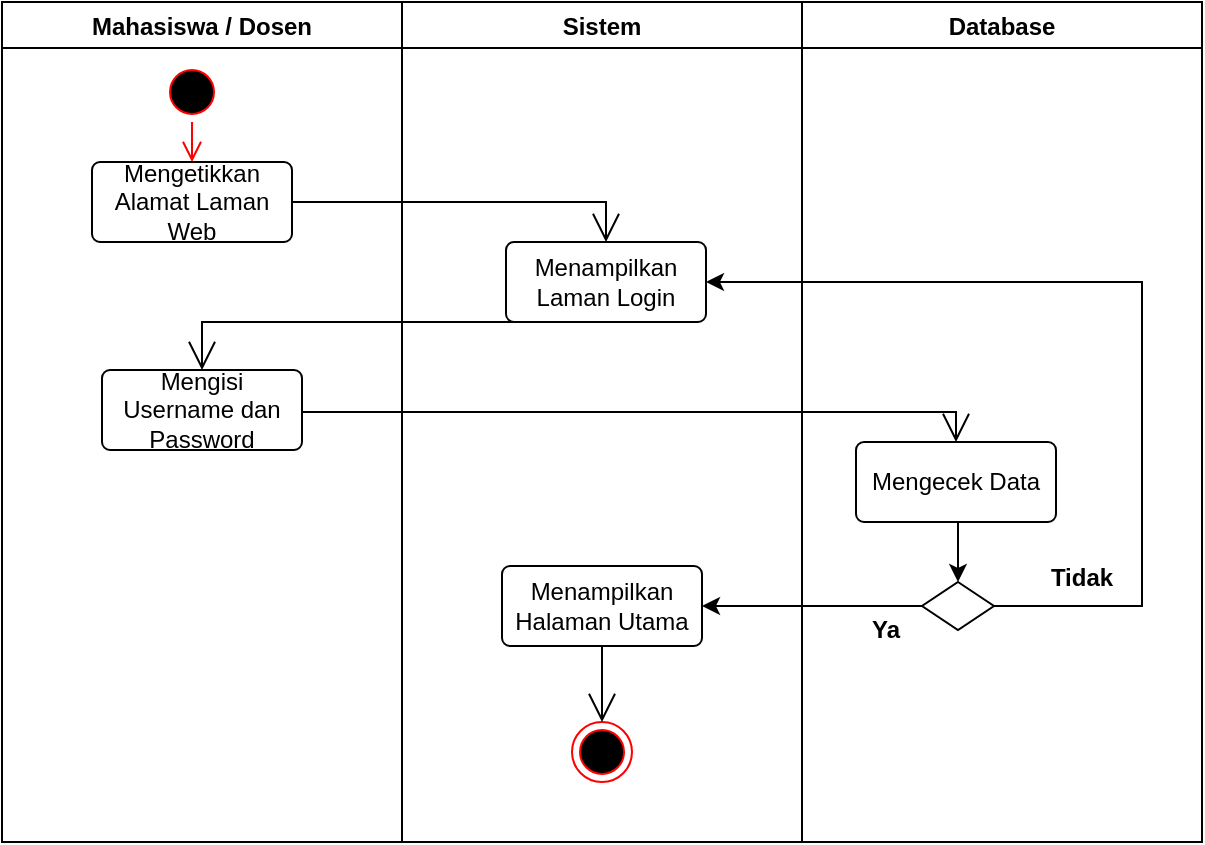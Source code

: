 <mxfile version="16.1.2" type="github"><diagram id="jktMuCbY1RKxJo_EEakk" name="Page-1"><mxGraphModel dx="782" dy="379" grid="1" gridSize="10" guides="1" tooltips="1" connect="1" arrows="1" fold="1" page="1" pageScale="1" pageWidth="850" pageHeight="1100" math="0" shadow="0"><root><mxCell id="0"/><mxCell id="1" parent="0"/><mxCell id="2s5wOE44mvXWKUw3ZISF-1" value="Mahasiswa / Dosen" style="swimlane;" vertex="1" parent="1"><mxGeometry x="60" y="30" width="200" height="420" as="geometry"><mxRectangle x="60" y="30" width="140" height="23" as="alternateBounds"/></mxGeometry></mxCell><mxCell id="2s5wOE44mvXWKUw3ZISF-4" value="" style="ellipse;html=1;shape=startState;fillColor=#000000;strokeColor=#ff0000;" vertex="1" parent="2s5wOE44mvXWKUw3ZISF-1"><mxGeometry x="80" y="30" width="30" height="30" as="geometry"/></mxCell><mxCell id="2s5wOE44mvXWKUw3ZISF-5" value="" style="edgeStyle=orthogonalEdgeStyle;html=1;verticalAlign=bottom;endArrow=open;endSize=8;strokeColor=#ff0000;rounded=0;entryX=0.5;entryY=0;entryDx=0;entryDy=0;" edge="1" source="2s5wOE44mvXWKUw3ZISF-4" parent="2s5wOE44mvXWKUw3ZISF-1" target="2s5wOE44mvXWKUw3ZISF-6"><mxGeometry relative="1" as="geometry"><mxPoint x="95" y="120" as="targetPoint"/></mxGeometry></mxCell><mxCell id="2s5wOE44mvXWKUw3ZISF-6" value="Mengetikkan Alamat Laman Web" style="rounded=1;arcSize=10;whiteSpace=wrap;html=1;align=center;" vertex="1" parent="2s5wOE44mvXWKUw3ZISF-1"><mxGeometry x="45" y="80" width="100" height="40" as="geometry"/></mxCell><mxCell id="2s5wOE44mvXWKUw3ZISF-8" value="Mengisi Username dan Password" style="rounded=1;arcSize=10;whiteSpace=wrap;html=1;align=center;" vertex="1" parent="2s5wOE44mvXWKUw3ZISF-1"><mxGeometry x="50" y="184" width="100" height="40" as="geometry"/></mxCell><mxCell id="2s5wOE44mvXWKUw3ZISF-2" value="Sistem" style="swimlane;" vertex="1" parent="1"><mxGeometry x="260" y="30" width="200" height="420" as="geometry"/></mxCell><mxCell id="2s5wOE44mvXWKUw3ZISF-7" value="Menampilkan Laman Login" style="rounded=1;arcSize=10;whiteSpace=wrap;html=1;align=center;" vertex="1" parent="2s5wOE44mvXWKUw3ZISF-2"><mxGeometry x="52" y="120" width="100" height="40" as="geometry"/></mxCell><mxCell id="2s5wOE44mvXWKUw3ZISF-10" value="Menampilkan Halaman Utama" style="rounded=1;arcSize=10;whiteSpace=wrap;html=1;align=center;" vertex="1" parent="2s5wOE44mvXWKUw3ZISF-2"><mxGeometry x="50" y="282" width="100" height="40" as="geometry"/></mxCell><mxCell id="2s5wOE44mvXWKUw3ZISF-12" value="" style="endArrow=open;endFill=1;endSize=12;html=1;rounded=0;entryX=0.5;entryY=0;entryDx=0;entryDy=0;" edge="1" parent="2s5wOE44mvXWKUw3ZISF-2" target="2s5wOE44mvXWKUw3ZISF-8"><mxGeometry width="160" relative="1" as="geometry"><mxPoint x="100" y="160" as="sourcePoint"/><mxPoint x="260" y="160" as="targetPoint"/><Array as="points"><mxPoint x="-100" y="160"/></Array></mxGeometry></mxCell><mxCell id="2s5wOE44mvXWKUw3ZISF-21" value="" style="ellipse;html=1;shape=endState;fillColor=#000000;strokeColor=#ff0000;" vertex="1" parent="2s5wOE44mvXWKUw3ZISF-2"><mxGeometry x="85" y="360" width="30" height="30" as="geometry"/></mxCell><mxCell id="2s5wOE44mvXWKUw3ZISF-22" value="" style="endArrow=open;endFill=1;endSize=12;html=1;rounded=0;exitX=0.5;exitY=1;exitDx=0;exitDy=0;entryX=0.5;entryY=0;entryDx=0;entryDy=0;" edge="1" parent="2s5wOE44mvXWKUw3ZISF-2" source="2s5wOE44mvXWKUw3ZISF-10" target="2s5wOE44mvXWKUw3ZISF-21"><mxGeometry width="160" relative="1" as="geometry"><mxPoint x="-60" y="350" as="sourcePoint"/><mxPoint x="100" y="350" as="targetPoint"/></mxGeometry></mxCell><mxCell id="2s5wOE44mvXWKUw3ZISF-3" value="Database" style="swimlane;" vertex="1" parent="1"><mxGeometry x="460" y="30" width="200" height="420" as="geometry"/></mxCell><mxCell id="2s5wOE44mvXWKUw3ZISF-32" style="edgeStyle=orthogonalEdgeStyle;rounded=0;orthogonalLoop=1;jettySize=auto;html=1;exitX=0.5;exitY=1;exitDx=0;exitDy=0;entryX=0.5;entryY=0;entryDx=0;entryDy=0;" edge="1" parent="2s5wOE44mvXWKUw3ZISF-3" source="2s5wOE44mvXWKUw3ZISF-9" target="2s5wOE44mvXWKUw3ZISF-14"><mxGeometry relative="1" as="geometry"/></mxCell><mxCell id="2s5wOE44mvXWKUw3ZISF-9" value="Mengecek Data" style="rounded=1;arcSize=10;whiteSpace=wrap;html=1;align=center;" vertex="1" parent="2s5wOE44mvXWKUw3ZISF-3"><mxGeometry x="27" y="220" width="100" height="40" as="geometry"/></mxCell><mxCell id="2s5wOE44mvXWKUw3ZISF-25" value="Tidak" style="text;align=center;fontStyle=1;verticalAlign=middle;spacingLeft=3;spacingRight=3;strokeColor=none;rotatable=0;points=[[0,0.5],[1,0.5]];portConstraint=eastwest;" vertex="1" parent="2s5wOE44mvXWKUw3ZISF-3"><mxGeometry x="120" y="274" width="40" height="26" as="geometry"/></mxCell><mxCell id="2s5wOE44mvXWKUw3ZISF-24" value="Ya" style="text;align=center;fontStyle=1;verticalAlign=middle;spacingLeft=3;spacingRight=3;strokeColor=none;rotatable=0;points=[[0,0.5],[1,0.5]];portConstraint=eastwest;" vertex="1" parent="2s5wOE44mvXWKUw3ZISF-3"><mxGeometry x="27" y="300" width="30" height="26" as="geometry"/></mxCell><mxCell id="2s5wOE44mvXWKUw3ZISF-14" value="" style="shape=rhombus;perimeter=rhombusPerimeter;whiteSpace=wrap;html=1;align=center;" vertex="1" parent="2s5wOE44mvXWKUw3ZISF-3"><mxGeometry x="60" y="290" width="36" height="24" as="geometry"/></mxCell><mxCell id="2s5wOE44mvXWKUw3ZISF-11" value="" style="endArrow=open;endFill=1;endSize=12;html=1;rounded=0;entryX=0.5;entryY=0;entryDx=0;entryDy=0;exitX=1;exitY=0.5;exitDx=0;exitDy=0;" edge="1" parent="1" source="2s5wOE44mvXWKUw3ZISF-6" target="2s5wOE44mvXWKUw3ZISF-7"><mxGeometry width="160" relative="1" as="geometry"><mxPoint x="205" y="139.5" as="sourcePoint"/><mxPoint x="365" y="139.5" as="targetPoint"/><Array as="points"><mxPoint x="362" y="130"/></Array></mxGeometry></mxCell><mxCell id="2s5wOE44mvXWKUw3ZISF-17" value="" style="endArrow=open;endFill=1;endSize=12;html=1;rounded=0;exitX=1;exitY=0.5;exitDx=0;exitDy=0;entryX=0.5;entryY=0;entryDx=0;entryDy=0;" edge="1" parent="1" target="2s5wOE44mvXWKUw3ZISF-9"><mxGeometry width="160" relative="1" as="geometry"><mxPoint x="210" y="235" as="sourcePoint"/><mxPoint x="544" y="251" as="targetPoint"/><Array as="points"><mxPoint x="537" y="235"/></Array></mxGeometry></mxCell><mxCell id="2s5wOE44mvXWKUw3ZISF-30" style="edgeStyle=orthogonalEdgeStyle;rounded=0;orthogonalLoop=1;jettySize=auto;html=1;exitX=0;exitY=0.5;exitDx=0;exitDy=0;entryX=1;entryY=0.5;entryDx=0;entryDy=0;" edge="1" parent="1" source="2s5wOE44mvXWKUw3ZISF-14" target="2s5wOE44mvXWKUw3ZISF-10"><mxGeometry relative="1" as="geometry"/></mxCell><mxCell id="2s5wOE44mvXWKUw3ZISF-31" style="edgeStyle=orthogonalEdgeStyle;rounded=0;orthogonalLoop=1;jettySize=auto;html=1;exitX=1;exitY=0.5;exitDx=0;exitDy=0;entryX=1;entryY=0.5;entryDx=0;entryDy=0;" edge="1" parent="1" source="2s5wOE44mvXWKUw3ZISF-14" target="2s5wOE44mvXWKUw3ZISF-7"><mxGeometry relative="1" as="geometry"><mxPoint x="420" y="170" as="targetPoint"/><Array as="points"><mxPoint x="630" y="332"/><mxPoint x="630" y="170"/></Array></mxGeometry></mxCell></root></mxGraphModel></diagram></mxfile>